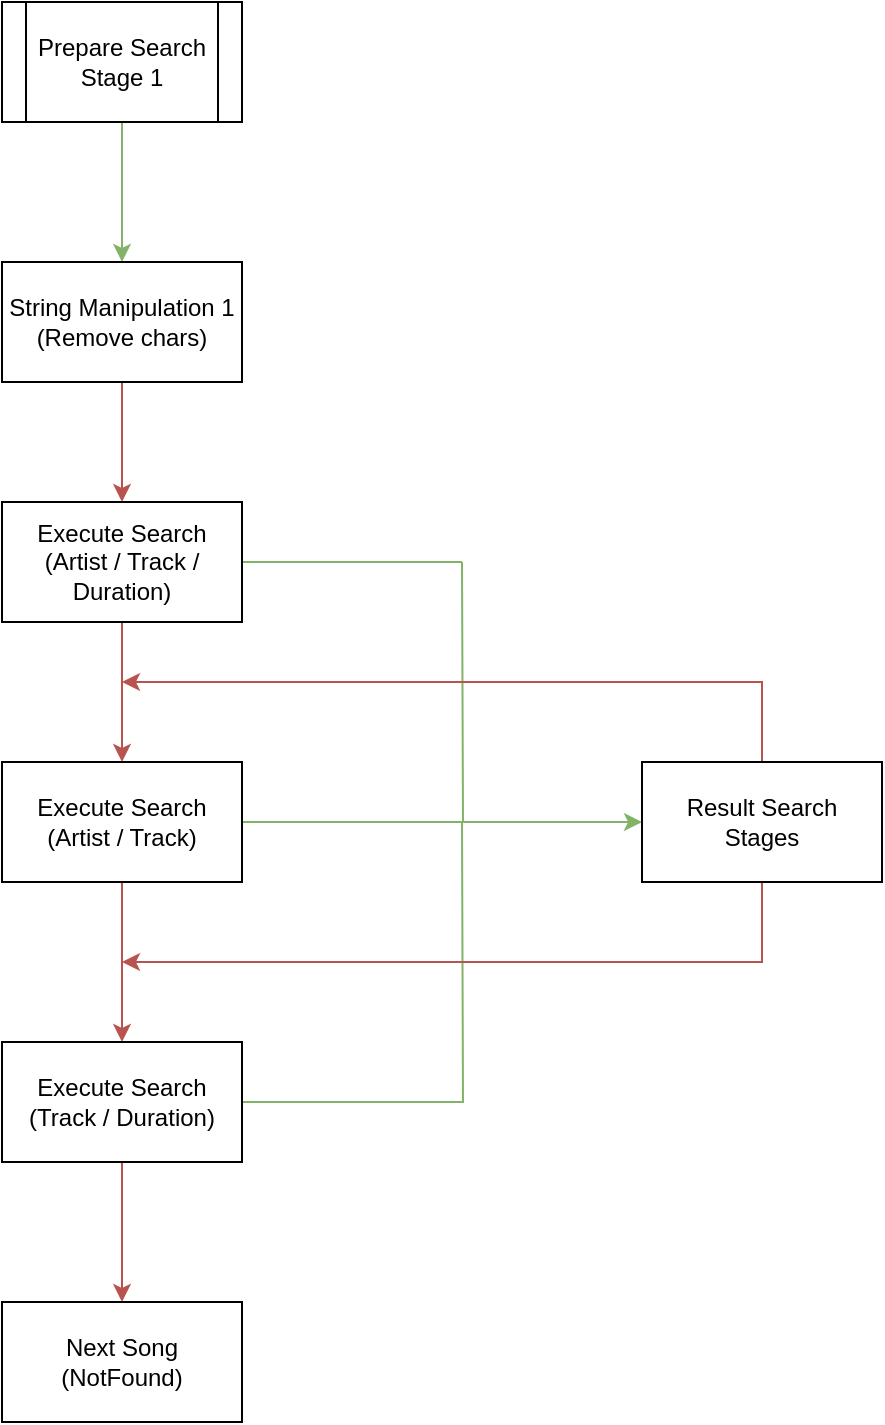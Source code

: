 <mxfile version="12.2.2" type="device" pages="1"><diagram id="BpOnSLGt7FCgcGWvN9Zo" name="Page-1"><mxGraphModel dx="1072" dy="952" grid="1" gridSize="10" guides="1" tooltips="1" connect="1" arrows="1" fold="1" page="1" pageScale="1" pageWidth="850" pageHeight="1100" math="0" shadow="0"><root><mxCell id="0"/><mxCell id="1" parent="0"/><mxCell id="qN8qOTksPKUMdTqLq31I-3" style="edgeStyle=orthogonalEdgeStyle;rounded=0;orthogonalLoop=1;jettySize=auto;html=1;entryX=0.5;entryY=0;entryDx=0;entryDy=0;fillColor=#d5e8d4;strokeColor=#82b366;" parent="1" source="qN8qOTksPKUMdTqLq31I-1" target="qN8qOTksPKUMdTqLq31I-2" edge="1"><mxGeometry relative="1" as="geometry"/></mxCell><mxCell id="qN8qOTksPKUMdTqLq31I-1" value="Prepare Search Stage 1" style="shape=process;whiteSpace=wrap;html=1;backgroundOutline=1;" parent="1" vertex="1"><mxGeometry x="350" y="30" width="120" height="60" as="geometry"/></mxCell><mxCell id="qN8qOTksPKUMdTqLq31I-5" style="edgeStyle=orthogonalEdgeStyle;rounded=0;orthogonalLoop=1;jettySize=auto;html=1;entryX=0.5;entryY=0;entryDx=0;entryDy=0;fillColor=#f8cecc;strokeColor=#b85450;" parent="1" source="qN8qOTksPKUMdTqLq31I-2" target="qN8qOTksPKUMdTqLq31I-4" edge="1"><mxGeometry relative="1" as="geometry"/></mxCell><mxCell id="qN8qOTksPKUMdTqLq31I-2" value="String Manipulation 1&lt;br&gt;(Remove chars)" style="rounded=0;whiteSpace=wrap;html=1;" parent="1" vertex="1"><mxGeometry x="350" y="160" width="120" height="60" as="geometry"/></mxCell><mxCell id="qN8qOTksPKUMdTqLq31I-7" style="edgeStyle=orthogonalEdgeStyle;rounded=0;orthogonalLoop=1;jettySize=auto;html=1;entryX=0.5;entryY=0;entryDx=0;entryDy=0;fillColor=#f8cecc;strokeColor=#b85450;" parent="1" source="qN8qOTksPKUMdTqLq31I-4" target="qN8qOTksPKUMdTqLq31I-6" edge="1"><mxGeometry relative="1" as="geometry"/></mxCell><mxCell id="gYN0Linz6eJH99hW7PlJ-1" style="edgeStyle=orthogonalEdgeStyle;rounded=0;orthogonalLoop=1;jettySize=auto;html=1;endArrow=none;endFill=0;fillColor=#d5e8d4;strokeColor=#82b366;" edge="1" parent="1" source="qN8qOTksPKUMdTqLq31I-4"><mxGeometry relative="1" as="geometry"><mxPoint x="580" y="310" as="targetPoint"/></mxGeometry></mxCell><mxCell id="qN8qOTksPKUMdTqLq31I-4" value="Execute Search&lt;br&gt;(Artist / Track / Duration)" style="rounded=0;whiteSpace=wrap;html=1;" parent="1" vertex="1"><mxGeometry x="350" y="280" width="120" height="60" as="geometry"/></mxCell><mxCell id="qN8qOTksPKUMdTqLq31I-9" style="edgeStyle=orthogonalEdgeStyle;rounded=0;orthogonalLoop=1;jettySize=auto;html=1;entryX=0.5;entryY=0;entryDx=0;entryDy=0;fillColor=#f8cecc;strokeColor=#b85450;" parent="1" source="qN8qOTksPKUMdTqLq31I-6" target="qN8qOTksPKUMdTqLq31I-8" edge="1"><mxGeometry relative="1" as="geometry"/></mxCell><mxCell id="qN8qOTksPKUMdTqLq31I-13" style="edgeStyle=orthogonalEdgeStyle;rounded=0;orthogonalLoop=1;jettySize=auto;html=1;endArrow=none;endFill=0;fillColor=#d5e8d4;strokeColor=#82b366;" parent="1" source="qN8qOTksPKUMdTqLq31I-6" edge="1"><mxGeometry relative="1" as="geometry"><mxPoint x="580" y="310" as="targetPoint"/></mxGeometry></mxCell><mxCell id="gYN0Linz6eJH99hW7PlJ-2" style="edgeStyle=orthogonalEdgeStyle;rounded=0;orthogonalLoop=1;jettySize=auto;html=1;entryX=0;entryY=0.5;entryDx=0;entryDy=0;endArrow=classic;endFill=1;fillColor=#d5e8d4;strokeColor=#82b366;" edge="1" parent="1" source="qN8qOTksPKUMdTqLq31I-6" target="qN8qOTksPKUMdTqLq31I-10"><mxGeometry relative="1" as="geometry"/></mxCell><mxCell id="qN8qOTksPKUMdTqLq31I-6" value="Execute Search&lt;br&gt;(Artist / Track)" style="rounded=0;whiteSpace=wrap;html=1;" parent="1" vertex="1"><mxGeometry x="350" y="410" width="120" height="60" as="geometry"/></mxCell><mxCell id="qN8qOTksPKUMdTqLq31I-14" style="edgeStyle=orthogonalEdgeStyle;rounded=0;orthogonalLoop=1;jettySize=auto;html=1;endArrow=none;endFill=0;fillColor=#d5e8d4;strokeColor=#82b366;" parent="1" source="qN8qOTksPKUMdTqLq31I-8" edge="1"><mxGeometry relative="1" as="geometry"><mxPoint x="580" y="440" as="targetPoint"/></mxGeometry></mxCell><mxCell id="qN8qOTksPKUMdTqLq31I-16" style="edgeStyle=orthogonalEdgeStyle;rounded=0;orthogonalLoop=1;jettySize=auto;html=1;entryX=0.5;entryY=0;entryDx=0;entryDy=0;endArrow=classic;endFill=1;fillColor=#f8cecc;strokeColor=#b85450;" parent="1" source="qN8qOTksPKUMdTqLq31I-8" target="qN8qOTksPKUMdTqLq31I-15" edge="1"><mxGeometry relative="1" as="geometry"/></mxCell><mxCell id="qN8qOTksPKUMdTqLq31I-8" value="Execute Search&lt;br&gt;(Track / Duration)" style="rounded=0;whiteSpace=wrap;html=1;" parent="1" vertex="1"><mxGeometry x="350" y="550" width="120" height="60" as="geometry"/></mxCell><mxCell id="gYN0Linz6eJH99hW7PlJ-3" style="edgeStyle=orthogonalEdgeStyle;rounded=0;orthogonalLoop=1;jettySize=auto;html=1;endArrow=classic;endFill=1;fillColor=#f8cecc;strokeColor=#b85450;" edge="1" parent="1" source="qN8qOTksPKUMdTqLq31I-10"><mxGeometry relative="1" as="geometry"><mxPoint x="410" y="370" as="targetPoint"/><Array as="points"><mxPoint x="730" y="370"/></Array></mxGeometry></mxCell><mxCell id="gYN0Linz6eJH99hW7PlJ-4" style="edgeStyle=orthogonalEdgeStyle;rounded=0;orthogonalLoop=1;jettySize=auto;html=1;endArrow=classic;endFill=1;fillColor=#f8cecc;strokeColor=#b85450;" edge="1" parent="1" source="qN8qOTksPKUMdTqLq31I-10"><mxGeometry relative="1" as="geometry"><mxPoint x="410" y="510" as="targetPoint"/><Array as="points"><mxPoint x="730" y="510"/><mxPoint x="410" y="510"/></Array></mxGeometry></mxCell><mxCell id="qN8qOTksPKUMdTqLq31I-10" value="Result Search&lt;br&gt;Stages" style="rounded=0;whiteSpace=wrap;html=1;" parent="1" vertex="1"><mxGeometry x="670" y="410" width="120" height="60" as="geometry"/></mxCell><mxCell id="qN8qOTksPKUMdTqLq31I-15" value="Next Song&lt;br&gt;(NotFound)" style="rounded=0;whiteSpace=wrap;html=1;" parent="1" vertex="1"><mxGeometry x="350" y="680" width="120" height="60" as="geometry"/></mxCell></root></mxGraphModel></diagram></mxfile>